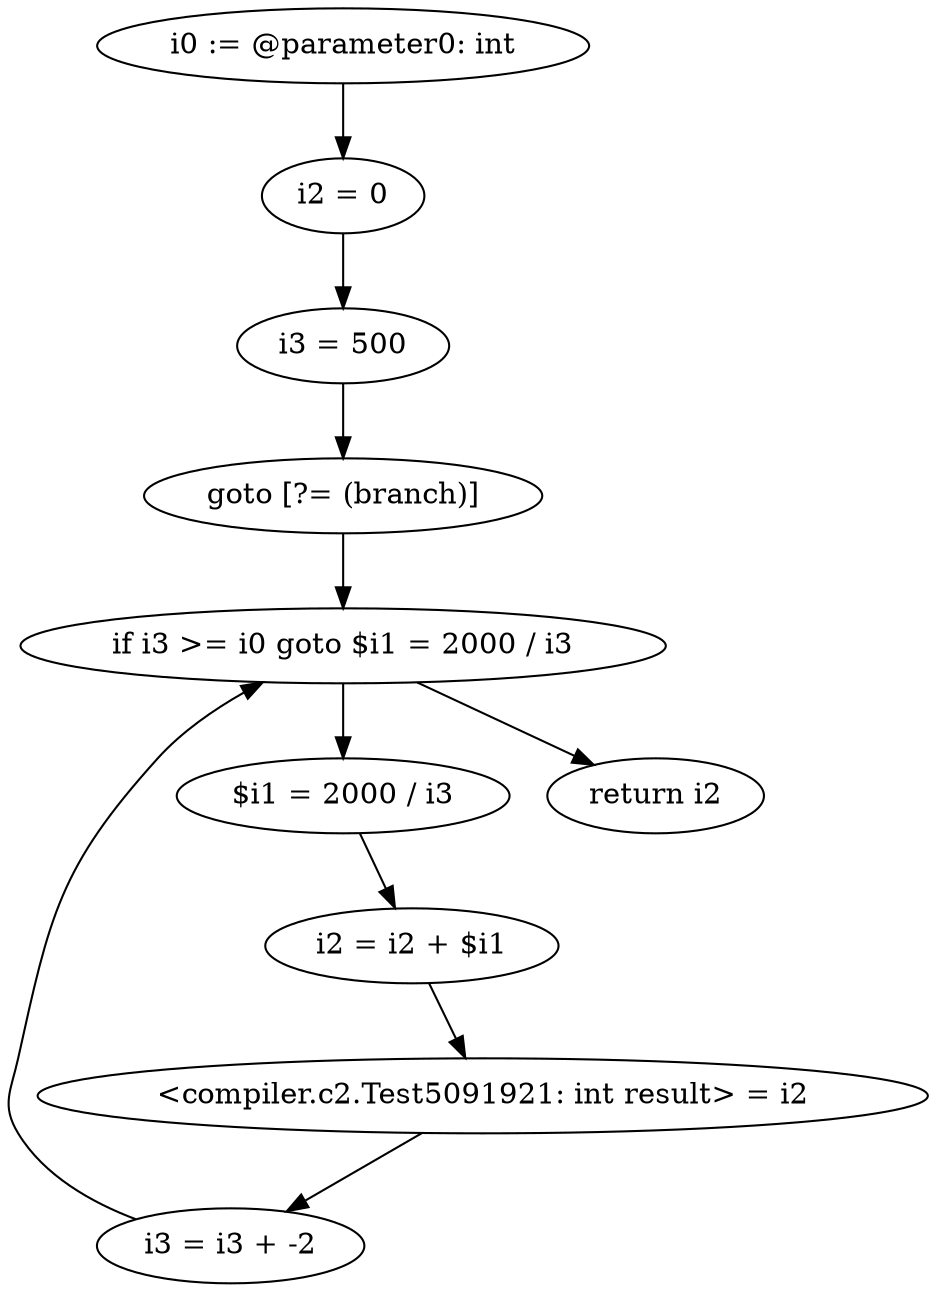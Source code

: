 digraph "unitGraph" {
    "i0 := @parameter0: int"
    "i2 = 0"
    "i3 = 500"
    "goto [?= (branch)]"
    "$i1 = 2000 / i3"
    "i2 = i2 + $i1"
    "<compiler.c2.Test5091921: int result> = i2"
    "i3 = i3 + -2"
    "if i3 >= i0 goto $i1 = 2000 / i3"
    "return i2"
    "i0 := @parameter0: int"->"i2 = 0";
    "i2 = 0"->"i3 = 500";
    "i3 = 500"->"goto [?= (branch)]";
    "goto [?= (branch)]"->"if i3 >= i0 goto $i1 = 2000 / i3";
    "$i1 = 2000 / i3"->"i2 = i2 + $i1";
    "i2 = i2 + $i1"->"<compiler.c2.Test5091921: int result> = i2";
    "<compiler.c2.Test5091921: int result> = i2"->"i3 = i3 + -2";
    "i3 = i3 + -2"->"if i3 >= i0 goto $i1 = 2000 / i3";
    "if i3 >= i0 goto $i1 = 2000 / i3"->"return i2";
    "if i3 >= i0 goto $i1 = 2000 / i3"->"$i1 = 2000 / i3";
}
